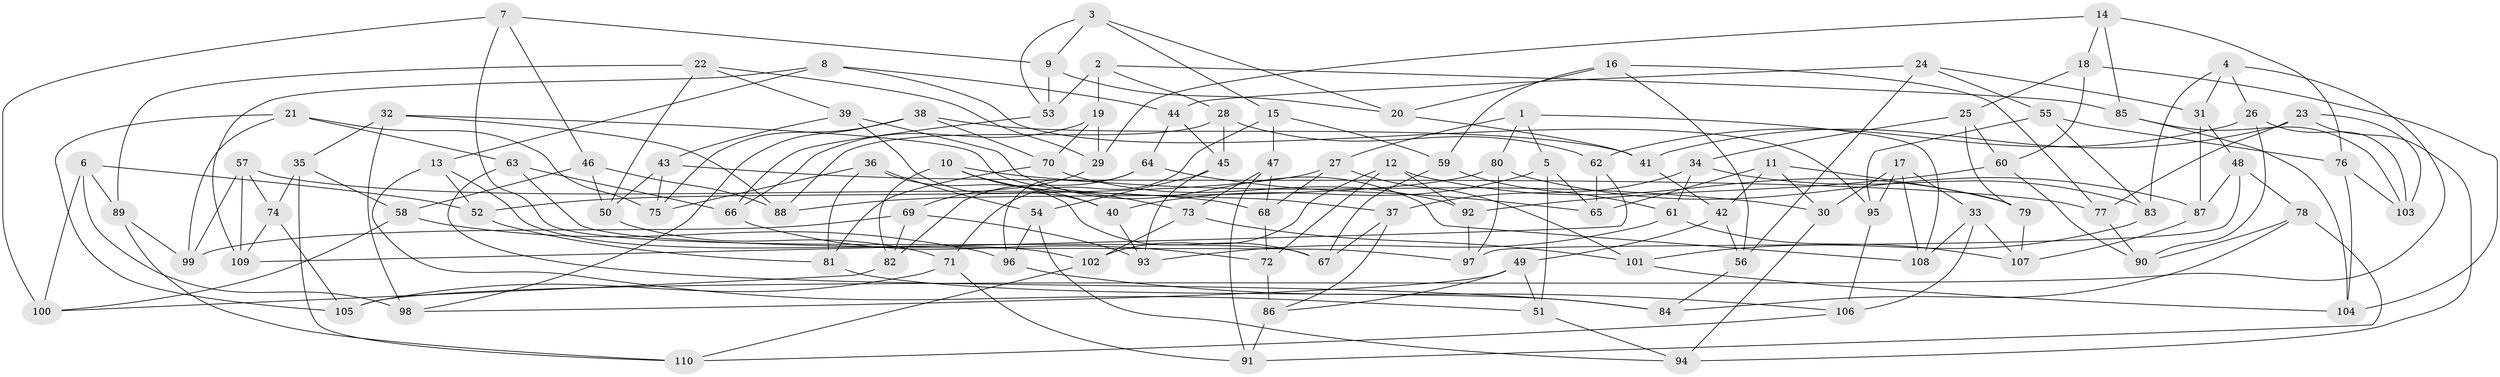 // coarse degree distribution, {4: 0.41818181818181815, 8: 0.09090909090909091, 9: 0.07272727272727272, 6: 0.23636363636363636, 5: 0.05454545454545454, 13: 0.01818181818181818, 7: 0.01818181818181818, 10: 0.03636363636363636, 3: 0.05454545454545454}
// Generated by graph-tools (version 1.1) at 2025/20/03/04/25 18:20:55]
// undirected, 110 vertices, 220 edges
graph export_dot {
graph [start="1"]
  node [color=gray90,style=filled];
  1;
  2;
  3;
  4;
  5;
  6;
  7;
  8;
  9;
  10;
  11;
  12;
  13;
  14;
  15;
  16;
  17;
  18;
  19;
  20;
  21;
  22;
  23;
  24;
  25;
  26;
  27;
  28;
  29;
  30;
  31;
  32;
  33;
  34;
  35;
  36;
  37;
  38;
  39;
  40;
  41;
  42;
  43;
  44;
  45;
  46;
  47;
  48;
  49;
  50;
  51;
  52;
  53;
  54;
  55;
  56;
  57;
  58;
  59;
  60;
  61;
  62;
  63;
  64;
  65;
  66;
  67;
  68;
  69;
  70;
  71;
  72;
  73;
  74;
  75;
  76;
  77;
  78;
  79;
  80;
  81;
  82;
  83;
  84;
  85;
  86;
  87;
  88;
  89;
  90;
  91;
  92;
  93;
  94;
  95;
  96;
  97;
  98;
  99;
  100;
  101;
  102;
  103;
  104;
  105;
  106;
  107;
  108;
  109;
  110;
  1 -- 27;
  1 -- 108;
  1 -- 80;
  1 -- 5;
  2 -- 85;
  2 -- 53;
  2 -- 19;
  2 -- 28;
  3 -- 53;
  3 -- 15;
  3 -- 9;
  3 -- 20;
  4 -- 31;
  4 -- 26;
  4 -- 105;
  4 -- 83;
  5 -- 51;
  5 -- 40;
  5 -- 65;
  6 -- 98;
  6 -- 89;
  6 -- 100;
  6 -- 52;
  7 -- 9;
  7 -- 67;
  7 -- 100;
  7 -- 46;
  8 -- 13;
  8 -- 44;
  8 -- 95;
  8 -- 109;
  9 -- 20;
  9 -- 53;
  10 -- 82;
  10 -- 30;
  10 -- 40;
  10 -- 73;
  11 -- 30;
  11 -- 79;
  11 -- 65;
  11 -- 42;
  12 -- 92;
  12 -- 72;
  12 -- 79;
  12 -- 102;
  13 -- 52;
  13 -- 51;
  13 -- 102;
  14 -- 76;
  14 -- 85;
  14 -- 18;
  14 -- 29;
  15 -- 59;
  15 -- 71;
  15 -- 47;
  16 -- 20;
  16 -- 77;
  16 -- 56;
  16 -- 59;
  17 -- 108;
  17 -- 30;
  17 -- 95;
  17 -- 33;
  18 -- 25;
  18 -- 60;
  18 -- 104;
  19 -- 66;
  19 -- 70;
  19 -- 29;
  20 -- 41;
  21 -- 63;
  21 -- 75;
  21 -- 99;
  21 -- 105;
  22 -- 39;
  22 -- 29;
  22 -- 89;
  22 -- 50;
  23 -- 77;
  23 -- 103;
  23 -- 94;
  23 -- 41;
  24 -- 31;
  24 -- 56;
  24 -- 55;
  24 -- 44;
  25 -- 79;
  25 -- 34;
  25 -- 60;
  26 -- 62;
  26 -- 103;
  26 -- 90;
  27 -- 101;
  27 -- 68;
  27 -- 52;
  28 -- 88;
  28 -- 62;
  28 -- 45;
  29 -- 69;
  30 -- 94;
  31 -- 87;
  31 -- 48;
  32 -- 88;
  32 -- 98;
  32 -- 37;
  32 -- 35;
  33 -- 107;
  33 -- 108;
  33 -- 106;
  34 -- 37;
  34 -- 61;
  34 -- 83;
  35 -- 58;
  35 -- 74;
  35 -- 110;
  36 -- 67;
  36 -- 75;
  36 -- 81;
  36 -- 54;
  37 -- 67;
  37 -- 86;
  38 -- 70;
  38 -- 41;
  38 -- 98;
  38 -- 75;
  39 -- 40;
  39 -- 43;
  39 -- 108;
  40 -- 93;
  41 -- 42;
  42 -- 49;
  42 -- 56;
  43 -- 50;
  43 -- 75;
  43 -- 77;
  44 -- 45;
  44 -- 64;
  45 -- 93;
  45 -- 54;
  46 -- 88;
  46 -- 50;
  46 -- 58;
  47 -- 91;
  47 -- 68;
  47 -- 73;
  48 -- 87;
  48 -- 78;
  48 -- 97;
  49 -- 86;
  49 -- 51;
  49 -- 98;
  50 -- 71;
  51 -- 94;
  52 -- 81;
  53 -- 66;
  54 -- 94;
  54 -- 96;
  55 -- 76;
  55 -- 95;
  55 -- 83;
  56 -- 84;
  57 -- 68;
  57 -- 74;
  57 -- 109;
  57 -- 99;
  58 -- 100;
  58 -- 96;
  59 -- 61;
  59 -- 67;
  60 -- 92;
  60 -- 90;
  61 -- 93;
  61 -- 107;
  62 -- 109;
  62 -- 65;
  63 -- 97;
  63 -- 84;
  63 -- 66;
  64 -- 65;
  64 -- 82;
  64 -- 96;
  66 -- 72;
  68 -- 72;
  69 -- 99;
  69 -- 82;
  69 -- 93;
  70 -- 92;
  70 -- 81;
  71 -- 91;
  71 -- 105;
  72 -- 86;
  73 -- 101;
  73 -- 102;
  74 -- 109;
  74 -- 105;
  76 -- 103;
  76 -- 104;
  77 -- 90;
  78 -- 90;
  78 -- 91;
  78 -- 84;
  79 -- 107;
  80 -- 97;
  80 -- 87;
  80 -- 88;
  81 -- 84;
  82 -- 100;
  83 -- 101;
  85 -- 104;
  85 -- 103;
  86 -- 91;
  87 -- 107;
  89 -- 99;
  89 -- 110;
  92 -- 97;
  95 -- 106;
  96 -- 106;
  101 -- 104;
  102 -- 110;
  106 -- 110;
}
